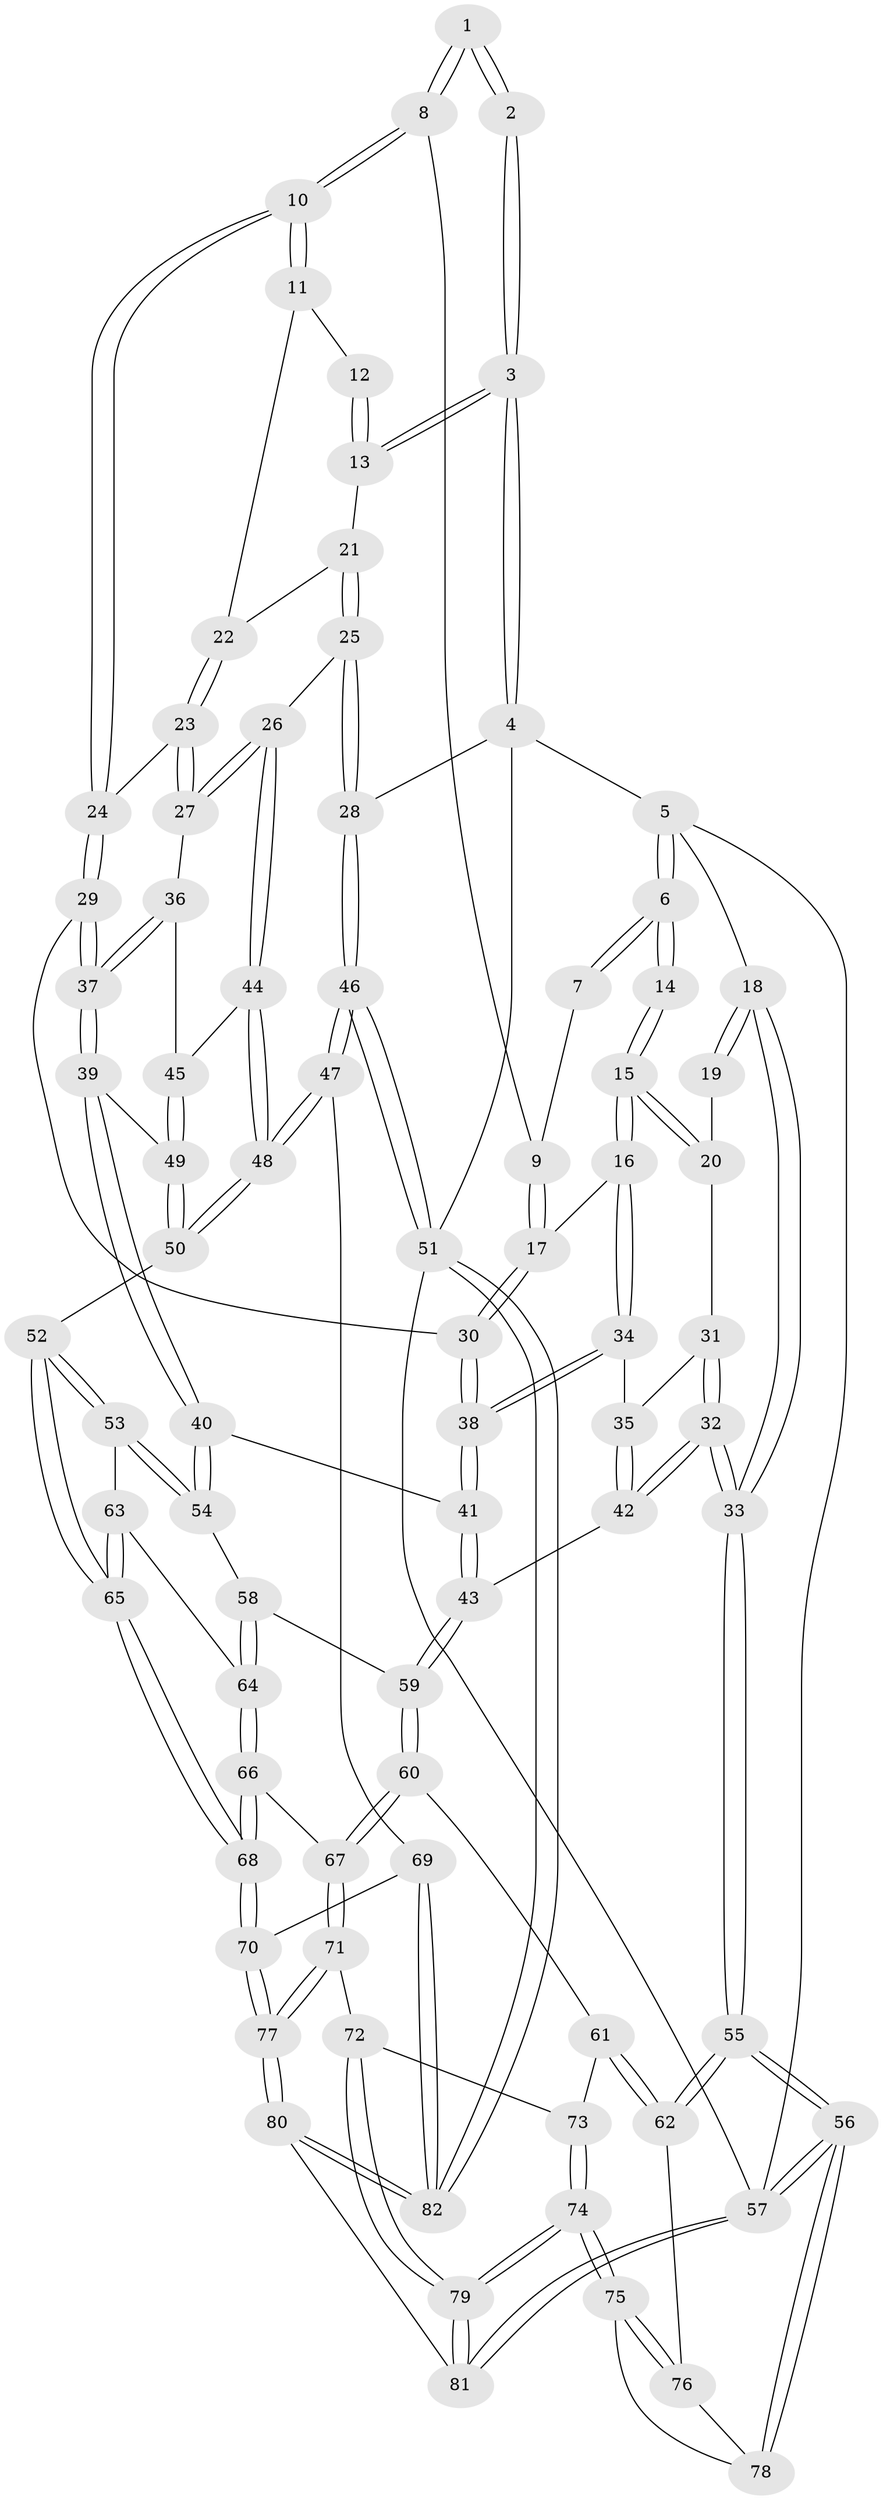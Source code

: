 // Generated by graph-tools (version 1.1) at 2025/16/03/09/25 04:16:45]
// undirected, 82 vertices, 202 edges
graph export_dot {
graph [start="1"]
  node [color=gray90,style=filled];
  1 [pos="+0.5134621962528413+0"];
  2 [pos="+0.9832003694771664+0"];
  3 [pos="+1+0"];
  4 [pos="+1+0"];
  5 [pos="+0+0"];
  6 [pos="+0+0"];
  7 [pos="+0.37345484299314075+0"];
  8 [pos="+0.64934016130125+0.12767366143366998"];
  9 [pos="+0.3712321512408531+0"];
  10 [pos="+0.6549076633081993+0.13972352437025684"];
  11 [pos="+0.7295087789582866+0.08424866339331204"];
  12 [pos="+0.8114357659348528+0"];
  13 [pos="+0.8558411805808774+0.15792598785725329"];
  14 [pos="+0.10201756062519067+0.03510254085804656"];
  15 [pos="+0.29606752855101787+0.13393052404403258"];
  16 [pos="+0.33629181399843944+0.1291308447868421"];
  17 [pos="+0.35563928832661784+0.11839416906751424"];
  18 [pos="+0+0.12432624277454038"];
  19 [pos="+0.09908906050733919+0.12658702009345868"];
  20 [pos="+0.15725065313924835+0.18344223321137407"];
  21 [pos="+0.8503842913793358+0.16868621197757006"];
  22 [pos="+0.8238282017796155+0.15642203572741342"];
  23 [pos="+0.738310396685818+0.23653612015038314"];
  24 [pos="+0.6430775198463106+0.16069757309450358"];
  25 [pos="+0.9195897361485031+0.3195711888921859"];
  26 [pos="+0.894912952340568+0.3368159643200377"];
  27 [pos="+0.8314332763490063+0.33567440583509184"];
  28 [pos="+1+0.23574350510919995"];
  29 [pos="+0.5326708035731116+0.22454488240629797"];
  30 [pos="+0.4537497062320382+0.19669840344019654"];
  31 [pos="+0.14193944796104582+0.20216674086172834"];
  32 [pos="+0+0.41293449425522133"];
  33 [pos="+0+0.4177784341448533"];
  34 [pos="+0.2526073344808645+0.3269515956585393"];
  35 [pos="+0.21127320347131295+0.3612800916484024"];
  36 [pos="+0.7886313467212916+0.3589012122216855"];
  37 [pos="+0.5953592060358903+0.422897805926741"];
  38 [pos="+0.3706482612984563+0.38728083830679005"];
  39 [pos="+0.5849980154732283+0.45662929678639325"];
  40 [pos="+0.5726816852952543+0.47132386137634547"];
  41 [pos="+0.37824726258426256+0.4402428477962616"];
  42 [pos="+0.20065524122531977+0.37595491243328794"];
  43 [pos="+0.2898815100566851+0.5189614766763015"];
  44 [pos="+0.8931768546474207+0.47589247867397017"];
  45 [pos="+0.7698129764723628+0.4867621921004978"];
  46 [pos="+1+0.7663490875487136"];
  47 [pos="+1+0.7419994153122279"];
  48 [pos="+0.9094636344620286+0.6597019655603653"];
  49 [pos="+0.7396029961670236+0.5354339523892233"];
  50 [pos="+0.8431196636784098+0.6522776963268379"];
  51 [pos="+1+1"];
  52 [pos="+0.6544390756123901+0.713000806257569"];
  53 [pos="+0.5982492807236198+0.6118598500122584"];
  54 [pos="+0.5627491150073753+0.5163321713015466"];
  55 [pos="+0+0.6082527092636755"];
  56 [pos="+0+0.9619010696293547"];
  57 [pos="+0+1"];
  58 [pos="+0.43536164041159114+0.6076745112428655"];
  59 [pos="+0.2765930218195799+0.5825248295646956"];
  60 [pos="+0.2561220081369144+0.6039249593227097"];
  61 [pos="+0.093949403316065+0.680495797978765"];
  62 [pos="+0+0.6565253300437072"];
  63 [pos="+0.48296373498716944+0.6876901882281379"];
  64 [pos="+0.45572553356309664+0.690856028539333"];
  65 [pos="+0.6475796104569157+0.7267581573690052"];
  66 [pos="+0.43035206646456436+0.7846185107402464"];
  67 [pos="+0.41222798903290675+0.7965046542800981"];
  68 [pos="+0.6256820117367862+0.7941492359196903"];
  69 [pos="+0.8152008897283015+0.9207939990850162"];
  70 [pos="+0.6430898503537961+0.8597877380533834"];
  71 [pos="+0.37342086387915097+0.8689731992261605"];
  72 [pos="+0.30287094120223956+0.8680549228155284"];
  73 [pos="+0.14200142485029504+0.747157512115928"];
  74 [pos="+0.14515643167607084+1"];
  75 [pos="+0.06433136873571998+0.9582724620744574"];
  76 [pos="+0.040925913898905666+0.8941182780555155"];
  77 [pos="+0.4973846927305733+1"];
  78 [pos="+0+0.9558821345056288"];
  79 [pos="+0.15038303914071627+1"];
  80 [pos="+0.49739354670637187+1"];
  81 [pos="+0.14481899341471477+1"];
  82 [pos="+0.8002192573971391+1"];
  1 -- 2;
  1 -- 2;
  1 -- 8;
  1 -- 8;
  2 -- 3;
  2 -- 3;
  3 -- 4;
  3 -- 4;
  3 -- 13;
  3 -- 13;
  4 -- 5;
  4 -- 28;
  4 -- 51;
  5 -- 6;
  5 -- 6;
  5 -- 18;
  5 -- 57;
  6 -- 7;
  6 -- 7;
  6 -- 14;
  6 -- 14;
  7 -- 9;
  8 -- 9;
  8 -- 10;
  8 -- 10;
  9 -- 17;
  9 -- 17;
  10 -- 11;
  10 -- 11;
  10 -- 24;
  10 -- 24;
  11 -- 12;
  11 -- 22;
  12 -- 13;
  12 -- 13;
  13 -- 21;
  14 -- 15;
  14 -- 15;
  15 -- 16;
  15 -- 16;
  15 -- 20;
  15 -- 20;
  16 -- 17;
  16 -- 34;
  16 -- 34;
  17 -- 30;
  17 -- 30;
  18 -- 19;
  18 -- 19;
  18 -- 33;
  18 -- 33;
  19 -- 20;
  20 -- 31;
  21 -- 22;
  21 -- 25;
  21 -- 25;
  22 -- 23;
  22 -- 23;
  23 -- 24;
  23 -- 27;
  23 -- 27;
  24 -- 29;
  24 -- 29;
  25 -- 26;
  25 -- 28;
  25 -- 28;
  26 -- 27;
  26 -- 27;
  26 -- 44;
  26 -- 44;
  27 -- 36;
  28 -- 46;
  28 -- 46;
  29 -- 30;
  29 -- 37;
  29 -- 37;
  30 -- 38;
  30 -- 38;
  31 -- 32;
  31 -- 32;
  31 -- 35;
  32 -- 33;
  32 -- 33;
  32 -- 42;
  32 -- 42;
  33 -- 55;
  33 -- 55;
  34 -- 35;
  34 -- 38;
  34 -- 38;
  35 -- 42;
  35 -- 42;
  36 -- 37;
  36 -- 37;
  36 -- 45;
  37 -- 39;
  37 -- 39;
  38 -- 41;
  38 -- 41;
  39 -- 40;
  39 -- 40;
  39 -- 49;
  40 -- 41;
  40 -- 54;
  40 -- 54;
  41 -- 43;
  41 -- 43;
  42 -- 43;
  43 -- 59;
  43 -- 59;
  44 -- 45;
  44 -- 48;
  44 -- 48;
  45 -- 49;
  45 -- 49;
  46 -- 47;
  46 -- 47;
  46 -- 51;
  46 -- 51;
  47 -- 48;
  47 -- 48;
  47 -- 69;
  48 -- 50;
  48 -- 50;
  49 -- 50;
  49 -- 50;
  50 -- 52;
  51 -- 82;
  51 -- 82;
  51 -- 57;
  52 -- 53;
  52 -- 53;
  52 -- 65;
  52 -- 65;
  53 -- 54;
  53 -- 54;
  53 -- 63;
  54 -- 58;
  55 -- 56;
  55 -- 56;
  55 -- 62;
  55 -- 62;
  56 -- 57;
  56 -- 57;
  56 -- 78;
  56 -- 78;
  57 -- 81;
  57 -- 81;
  58 -- 59;
  58 -- 64;
  58 -- 64;
  59 -- 60;
  59 -- 60;
  60 -- 61;
  60 -- 67;
  60 -- 67;
  61 -- 62;
  61 -- 62;
  61 -- 73;
  62 -- 76;
  63 -- 64;
  63 -- 65;
  63 -- 65;
  64 -- 66;
  64 -- 66;
  65 -- 68;
  65 -- 68;
  66 -- 67;
  66 -- 68;
  66 -- 68;
  67 -- 71;
  67 -- 71;
  68 -- 70;
  68 -- 70;
  69 -- 70;
  69 -- 82;
  69 -- 82;
  70 -- 77;
  70 -- 77;
  71 -- 72;
  71 -- 77;
  71 -- 77;
  72 -- 73;
  72 -- 79;
  72 -- 79;
  73 -- 74;
  73 -- 74;
  74 -- 75;
  74 -- 75;
  74 -- 79;
  74 -- 79;
  75 -- 76;
  75 -- 76;
  75 -- 78;
  76 -- 78;
  77 -- 80;
  77 -- 80;
  79 -- 81;
  79 -- 81;
  80 -- 81;
  80 -- 82;
  80 -- 82;
}
